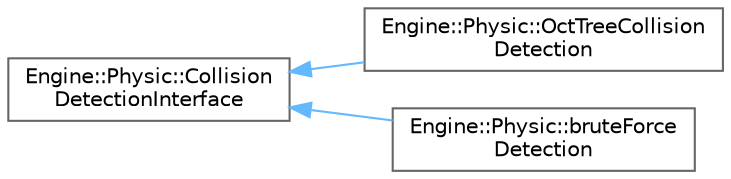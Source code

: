 digraph "Gráfico de jerarquía de clases"
{
 // LATEX_PDF_SIZE
  bgcolor="transparent";
  edge [fontname=Helvetica,fontsize=10,labelfontname=Helvetica,labelfontsize=10];
  node [fontname=Helvetica,fontsize=10,shape=box,height=0.2,width=0.4];
  rankdir="LR";
  Node0 [id="Node000000",label="Engine::Physic::Collision\lDetectionInterface",height=0.2,width=0.4,color="grey40", fillcolor="white", style="filled",URL="$class_engine_1_1_physic_1_1_collision_detection_interface.html",tooltip=" "];
  Node0 -> Node1 [id="edge96_Node000000_Node000001",dir="back",color="steelblue1",style="solid",tooltip=" "];
  Node1 [id="Node000001",label="Engine::Physic::OctTreeCollision\lDetection",height=0.2,width=0.4,color="grey40", fillcolor="white", style="filled",URL="$class_engine_1_1_physic_1_1_oct_tree_collision_detection.html",tooltip=" "];
  Node0 -> Node2 [id="edge97_Node000000_Node000002",dir="back",color="steelblue1",style="solid",tooltip=" "];
  Node2 [id="Node000002",label="Engine::Physic::bruteForce\lDetection",height=0.2,width=0.4,color="grey40", fillcolor="white", style="filled",URL="$class_engine_1_1_physic_1_1brute_force_detection.html",tooltip=" "];
}
